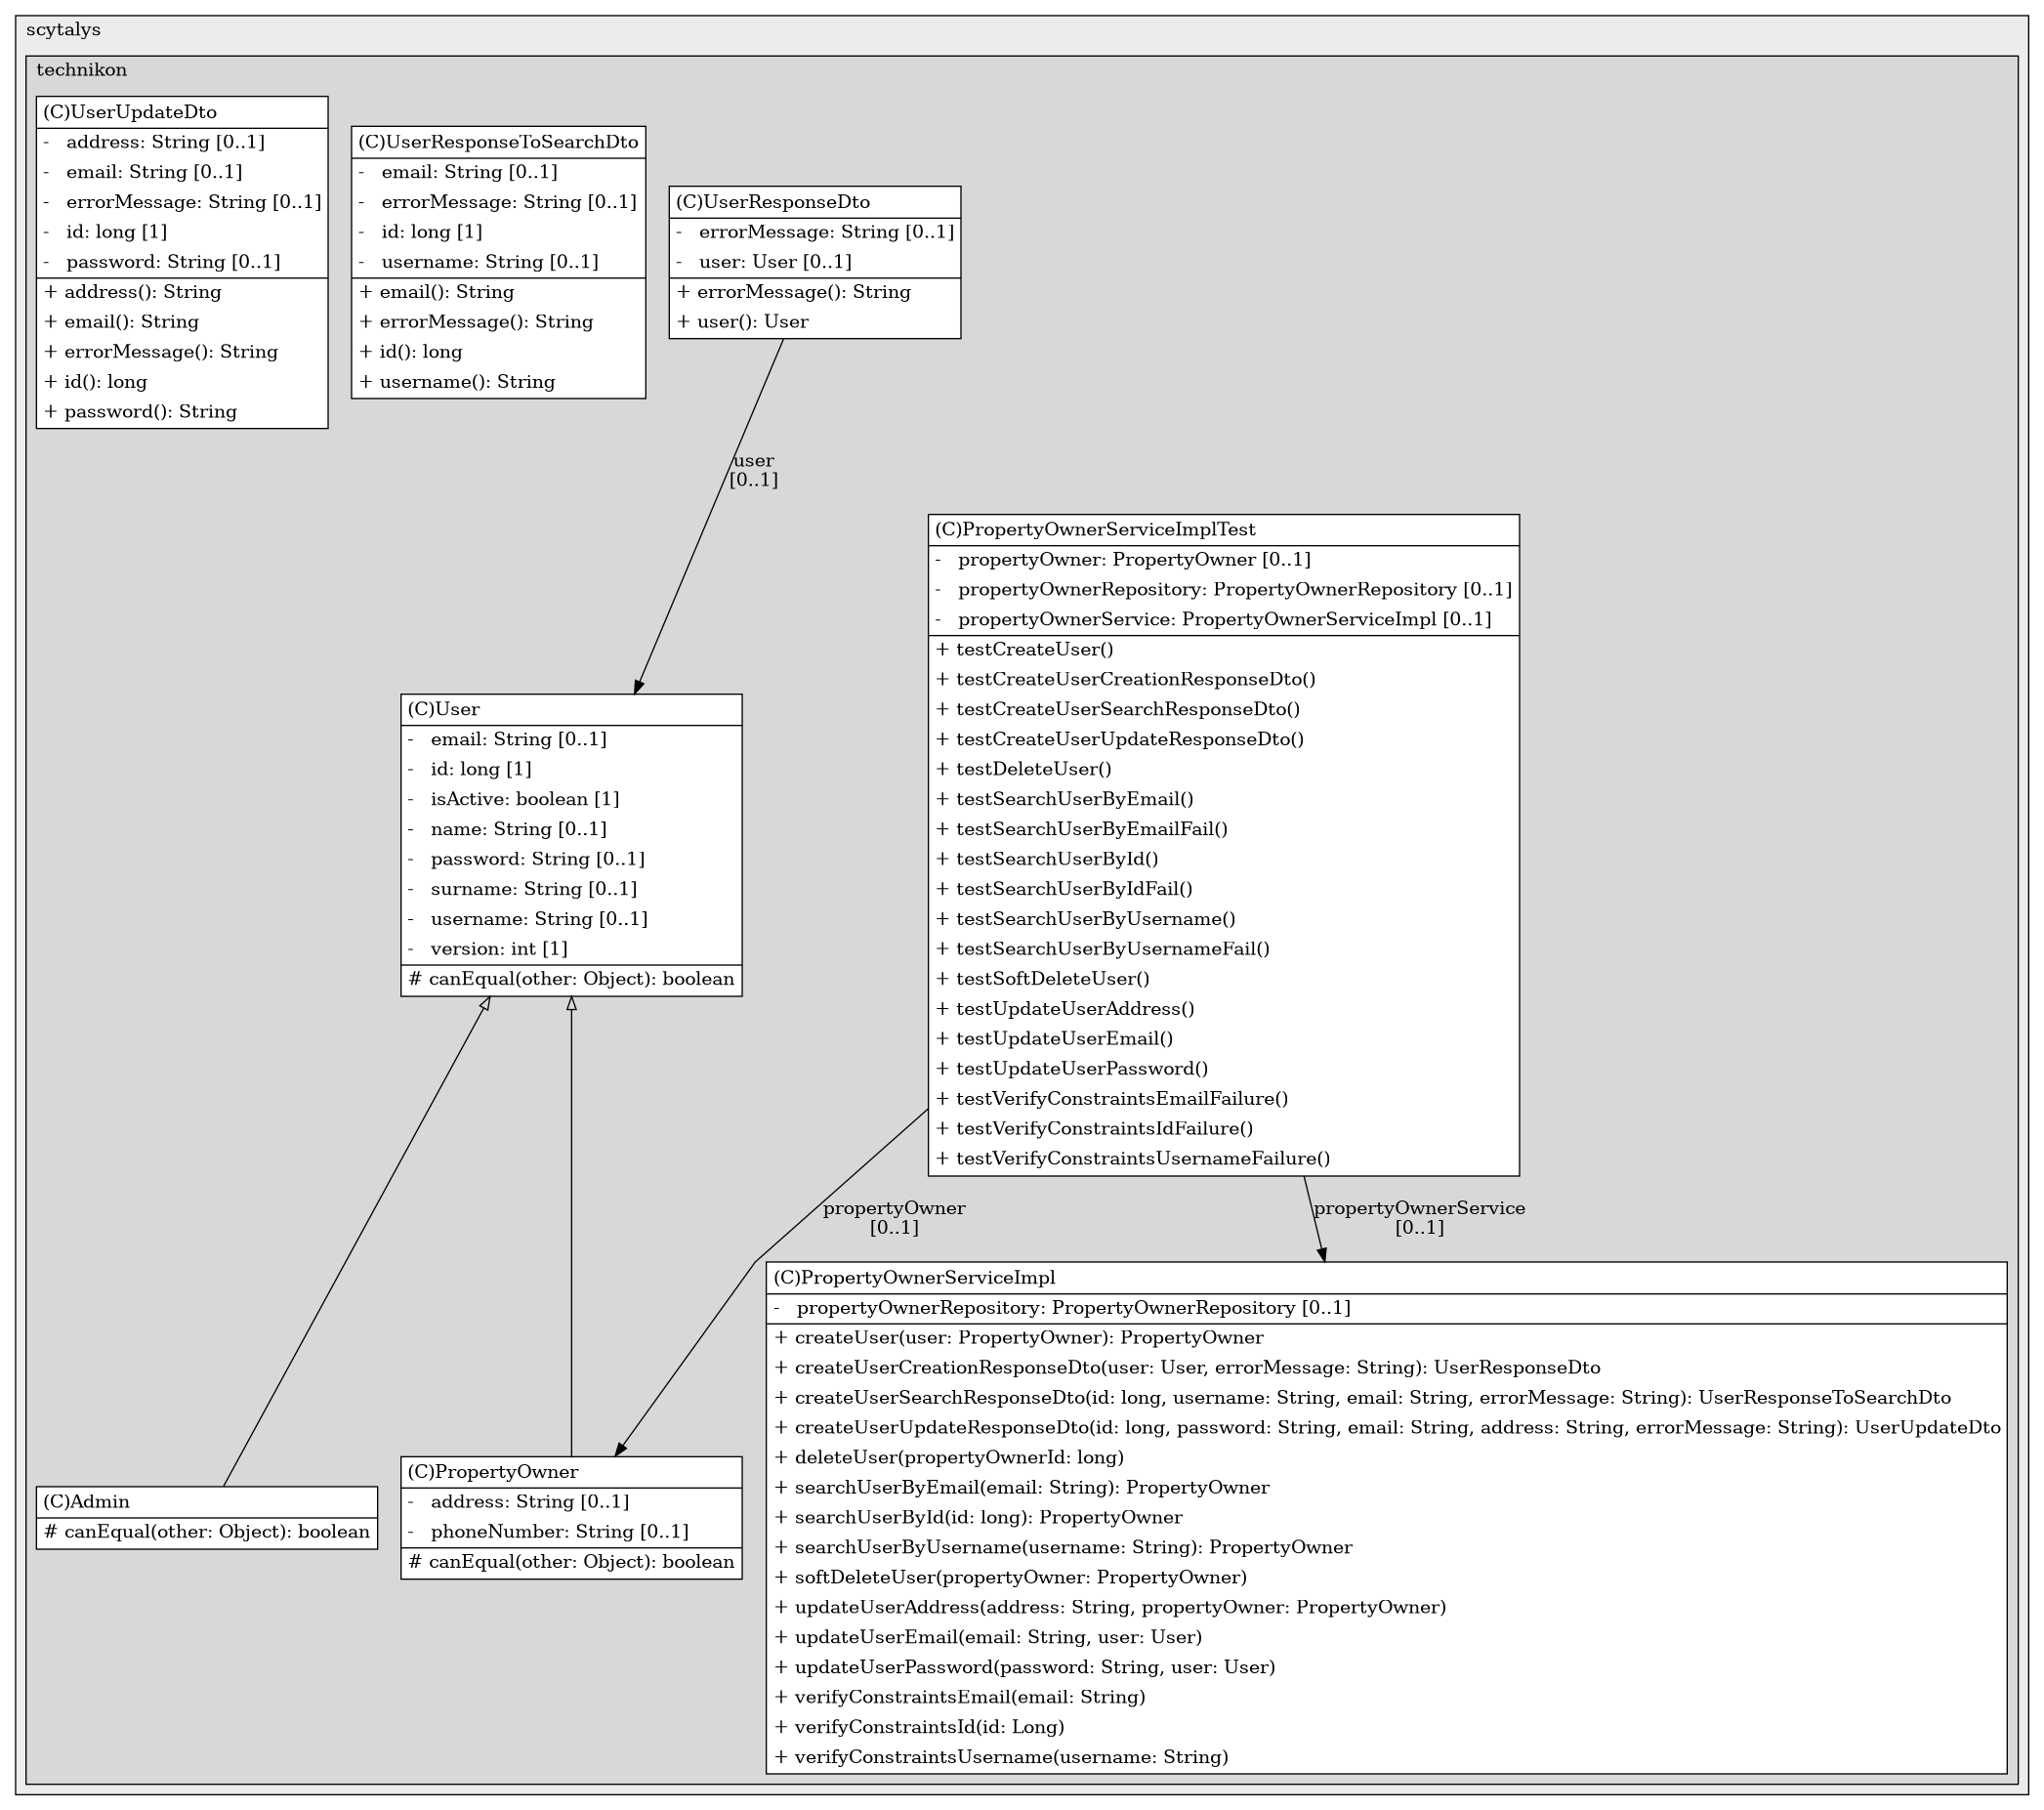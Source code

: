 @startuml

/' diagram meta data start
config=StructureConfiguration;
{
  "projectClassification": {
    "searchMode": "OpenProject", // OpenProject, AllProjects
    "includedProjects": "",
    "pathEndKeywords": "*.impl",
    "isClientPath": "",
    "isClientName": "",
    "isTestPath": "",
    "isTestName": "",
    "isMappingPath": "",
    "isMappingName": "",
    "isDataAccessPath": "",
    "isDataAccessName": "",
    "isDataStructurePath": "",
    "isDataStructureName": "",
    "isInterfaceStructuresPath": "",
    "isInterfaceStructuresName": "",
    "isEntryPointPath": "",
    "isEntryPointName": "",
    "treatFinalFieldsAsMandatory": false
  },
  "graphRestriction": {
    "classPackageExcludeFilter": "",
    "classPackageIncludeFilter": "",
    "classNameExcludeFilter": "",
    "classNameIncludeFilter": "",
    "methodNameExcludeFilter": "",
    "methodNameIncludeFilter": "",
    "removeByInheritance": "", // inheritance/annotation based filtering is done in a second step
    "removeByAnnotation": "",
    "removeByClassPackage": "", // cleanup the graph after inheritance/annotation based filtering is done
    "removeByClassName": "",
    "cutMappings": false,
    "cutEnum": true,
    "cutTests": true,
    "cutClient": true,
    "cutDataAccess": false,
    "cutInterfaceStructures": false,
    "cutDataStructures": false,
    "cutGetterAndSetter": true,
    "cutConstructors": true
  },
  "graphTraversal": {
    "forwardDepth": 6,
    "backwardDepth": 6,
    "classPackageExcludeFilter": "",
    "classPackageIncludeFilter": "",
    "classNameExcludeFilter": "",
    "classNameIncludeFilter": "",
    "methodNameExcludeFilter": "",
    "methodNameIncludeFilter": "",
    "hideMappings": false,
    "hideDataStructures": false,
    "hidePrivateMethods": true,
    "hideInterfaceCalls": true, // indirection: implementation -> interface (is hidden) -> implementation
    "onlyShowApplicationEntryPoints": false, // root node is included
    "useMethodCallsForStructureDiagram": "ForwardOnly" // ForwardOnly, BothDirections, No
  },
  "details": {
    "aggregation": "GroupByClass", // ByClass, GroupByClass, None
    "showClassGenericTypes": true,
    "showMethods": true,
    "showMethodParameterNames": true,
    "showMethodParameterTypes": true,
    "showMethodReturnType": true,
    "showPackageLevels": 2,
    "showDetailedClassStructure": true
  },
  "rootClass": "com.scytalys.technikon.service.impl.PropertyOwnerServiceImplTest",
  "extensionCallbackMethod": "" // qualified.class.name#methodName - signature: public static String method(String)
}
diagram meta data end '/



digraph g {
    rankdir="TB"
    splines=polyline
    

'nodes 
subgraph cluster_197470096 { 
   	label=scytalys
	labeljust=l
	fillcolor="#ececec"
	style=filled
   
   subgraph cluster_882458853 { 
   	label=technikon
	labeljust=l
	fillcolor="#d8d8d8"
	style=filled
   
   Admin25216822[
	label=<<TABLE BORDER="1" CELLBORDER="0" CELLPADDING="4" CELLSPACING="0">
<TR><TD ALIGN="LEFT" >(C)Admin</TD></TR>
<HR/>
<TR><TD ALIGN="LEFT" ># canEqual(other: Object): boolean</TD></TR>
</TABLE>>
	style=filled
	margin=0
	shape=plaintext
	fillcolor="#FFFFFF"
];

PropertyOwner25216822[
	label=<<TABLE BORDER="1" CELLBORDER="0" CELLPADDING="4" CELLSPACING="0">
<TR><TD ALIGN="LEFT" >(C)PropertyOwner</TD></TR>
<HR/>
<TR><TD ALIGN="LEFT" >-   address: String [0..1]</TD></TR>
<TR><TD ALIGN="LEFT" >-   phoneNumber: String [0..1]</TD></TR>
<HR/>
<TR><TD ALIGN="LEFT" ># canEqual(other: Object): boolean</TD></TR>
</TABLE>>
	style=filled
	margin=0
	shape=plaintext
	fillcolor="#FFFFFF"
];

PropertyOwnerServiceImpl124484289[
	label=<<TABLE BORDER="1" CELLBORDER="0" CELLPADDING="4" CELLSPACING="0">
<TR><TD ALIGN="LEFT" >(C)PropertyOwnerServiceImpl</TD></TR>
<HR/>
<TR><TD ALIGN="LEFT" >-   propertyOwnerRepository: PropertyOwnerRepository [0..1]</TD></TR>
<HR/>
<TR><TD ALIGN="LEFT" >+ createUser(user: PropertyOwner): PropertyOwner</TD></TR>
<TR><TD ALIGN="LEFT" >+ createUserCreationResponseDto(user: User, errorMessage: String): UserResponseDto</TD></TR>
<TR><TD ALIGN="LEFT" >+ createUserSearchResponseDto(id: long, username: String, email: String, errorMessage: String): UserResponseToSearchDto</TD></TR>
<TR><TD ALIGN="LEFT" >+ createUserUpdateResponseDto(id: long, password: String, email: String, address: String, errorMessage: String): UserUpdateDto</TD></TR>
<TR><TD ALIGN="LEFT" >+ deleteUser(propertyOwnerId: long)</TD></TR>
<TR><TD ALIGN="LEFT" >+ searchUserByEmail(email: String): PropertyOwner</TD></TR>
<TR><TD ALIGN="LEFT" >+ searchUserById(id: long): PropertyOwner</TD></TR>
<TR><TD ALIGN="LEFT" >+ searchUserByUsername(username: String): PropertyOwner</TD></TR>
<TR><TD ALIGN="LEFT" >+ softDeleteUser(propertyOwner: PropertyOwner)</TD></TR>
<TR><TD ALIGN="LEFT" >+ updateUserAddress(address: String, propertyOwner: PropertyOwner)</TD></TR>
<TR><TD ALIGN="LEFT" >+ updateUserEmail(email: String, user: User)</TD></TR>
<TR><TD ALIGN="LEFT" >+ updateUserPassword(password: String, user: User)</TD></TR>
<TR><TD ALIGN="LEFT" >+ verifyConstraintsEmail(email: String)</TD></TR>
<TR><TD ALIGN="LEFT" >+ verifyConstraintsId(id: Long)</TD></TR>
<TR><TD ALIGN="LEFT" >+ verifyConstraintsUsername(username: String)</TD></TR>
</TABLE>>
	style=filled
	margin=0
	shape=plaintext
	fillcolor="#FFFFFF"
];

PropertyOwnerServiceImplTest124484289[
	label=<<TABLE BORDER="1" CELLBORDER="0" CELLPADDING="4" CELLSPACING="0">
<TR><TD ALIGN="LEFT" >(C)PropertyOwnerServiceImplTest</TD></TR>
<HR/>
<TR><TD ALIGN="LEFT" >-   propertyOwner: PropertyOwner [0..1]</TD></TR>
<TR><TD ALIGN="LEFT" >-   propertyOwnerRepository: PropertyOwnerRepository [0..1]</TD></TR>
<TR><TD ALIGN="LEFT" >-   propertyOwnerService: PropertyOwnerServiceImpl [0..1]</TD></TR>
<HR/>
<TR><TD ALIGN="LEFT" >+ testCreateUser()</TD></TR>
<TR><TD ALIGN="LEFT" >+ testCreateUserCreationResponseDto()</TD></TR>
<TR><TD ALIGN="LEFT" >+ testCreateUserSearchResponseDto()</TD></TR>
<TR><TD ALIGN="LEFT" >+ testCreateUserUpdateResponseDto()</TD></TR>
<TR><TD ALIGN="LEFT" >+ testDeleteUser()</TD></TR>
<TR><TD ALIGN="LEFT" >+ testSearchUserByEmail()</TD></TR>
<TR><TD ALIGN="LEFT" >+ testSearchUserByEmailFail()</TD></TR>
<TR><TD ALIGN="LEFT" >+ testSearchUserById()</TD></TR>
<TR><TD ALIGN="LEFT" >+ testSearchUserByIdFail()</TD></TR>
<TR><TD ALIGN="LEFT" >+ testSearchUserByUsername()</TD></TR>
<TR><TD ALIGN="LEFT" >+ testSearchUserByUsernameFail()</TD></TR>
<TR><TD ALIGN="LEFT" >+ testSoftDeleteUser()</TD></TR>
<TR><TD ALIGN="LEFT" >+ testUpdateUserAddress()</TD></TR>
<TR><TD ALIGN="LEFT" >+ testUpdateUserEmail()</TD></TR>
<TR><TD ALIGN="LEFT" >+ testUpdateUserPassword()</TD></TR>
<TR><TD ALIGN="LEFT" >+ testVerifyConstraintsEmailFailure()</TD></TR>
<TR><TD ALIGN="LEFT" >+ testVerifyConstraintsIdFailure()</TD></TR>
<TR><TD ALIGN="LEFT" >+ testVerifyConstraintsUsernameFailure()</TD></TR>
</TABLE>>
	style=filled
	margin=0
	shape=plaintext
	fillcolor="#FFFFFF"
];

User25216822[
	label=<<TABLE BORDER="1" CELLBORDER="0" CELLPADDING="4" CELLSPACING="0">
<TR><TD ALIGN="LEFT" >(C)User</TD></TR>
<HR/>
<TR><TD ALIGN="LEFT" >-   email: String [0..1]</TD></TR>
<TR><TD ALIGN="LEFT" >-   id: long [1]</TD></TR>
<TR><TD ALIGN="LEFT" >-   isActive: boolean [1]</TD></TR>
<TR><TD ALIGN="LEFT" >-   name: String [0..1]</TD></TR>
<TR><TD ALIGN="LEFT" >-   password: String [0..1]</TD></TR>
<TR><TD ALIGN="LEFT" >-   surname: String [0..1]</TD></TR>
<TR><TD ALIGN="LEFT" >-   username: String [0..1]</TD></TR>
<TR><TD ALIGN="LEFT" >-   version: int [1]</TD></TR>
<HR/>
<TR><TD ALIGN="LEFT" ># canEqual(other: Object): boolean</TD></TR>
</TABLE>>
	style=filled
	margin=0
	shape=plaintext
	fillcolor="#FFFFFF"
];

UserResponseDto686682215[
	label=<<TABLE BORDER="1" CELLBORDER="0" CELLPADDING="4" CELLSPACING="0">
<TR><TD ALIGN="LEFT" >(C)UserResponseDto</TD></TR>
<HR/>
<TR><TD ALIGN="LEFT" >-   errorMessage: String [0..1]</TD></TR>
<TR><TD ALIGN="LEFT" >-   user: User [0..1]</TD></TR>
<HR/>
<TR><TD ALIGN="LEFT" >+ errorMessage(): String</TD></TR>
<TR><TD ALIGN="LEFT" >+ user(): User</TD></TR>
</TABLE>>
	style=filled
	margin=0
	shape=plaintext
	fillcolor="#FFFFFF"
];

UserResponseToSearchDto686682215[
	label=<<TABLE BORDER="1" CELLBORDER="0" CELLPADDING="4" CELLSPACING="0">
<TR><TD ALIGN="LEFT" >(C)UserResponseToSearchDto</TD></TR>
<HR/>
<TR><TD ALIGN="LEFT" >-   email: String [0..1]</TD></TR>
<TR><TD ALIGN="LEFT" >-   errorMessage: String [0..1]</TD></TR>
<TR><TD ALIGN="LEFT" >-   id: long [1]</TD></TR>
<TR><TD ALIGN="LEFT" >-   username: String [0..1]</TD></TR>
<HR/>
<TR><TD ALIGN="LEFT" >+ email(): String</TD></TR>
<TR><TD ALIGN="LEFT" >+ errorMessage(): String</TD></TR>
<TR><TD ALIGN="LEFT" >+ id(): long</TD></TR>
<TR><TD ALIGN="LEFT" >+ username(): String</TD></TR>
</TABLE>>
	style=filled
	margin=0
	shape=plaintext
	fillcolor="#FFFFFF"
];

UserUpdateDto686682215[
	label=<<TABLE BORDER="1" CELLBORDER="0" CELLPADDING="4" CELLSPACING="0">
<TR><TD ALIGN="LEFT" >(C)UserUpdateDto</TD></TR>
<HR/>
<TR><TD ALIGN="LEFT" >-   address: String [0..1]</TD></TR>
<TR><TD ALIGN="LEFT" >-   email: String [0..1]</TD></TR>
<TR><TD ALIGN="LEFT" >-   errorMessage: String [0..1]</TD></TR>
<TR><TD ALIGN="LEFT" >-   id: long [1]</TD></TR>
<TR><TD ALIGN="LEFT" >-   password: String [0..1]</TD></TR>
<HR/>
<TR><TD ALIGN="LEFT" >+ address(): String</TD></TR>
<TR><TD ALIGN="LEFT" >+ email(): String</TD></TR>
<TR><TD ALIGN="LEFT" >+ errorMessage(): String</TD></TR>
<TR><TD ALIGN="LEFT" >+ id(): long</TD></TR>
<TR><TD ALIGN="LEFT" >+ password(): String</TD></TR>
</TABLE>>
	style=filled
	margin=0
	shape=plaintext
	fillcolor="#FFFFFF"
];
} 
} 

'edges    
PropertyOwnerServiceImplTest124484289 -> PropertyOwner25216822[label="propertyOwner
[0..1]"];
PropertyOwnerServiceImplTest124484289 -> PropertyOwnerServiceImpl124484289[label="propertyOwnerService
[0..1]"];
User25216822 -> Admin25216822[arrowhead=none, arrowtail=empty, dir=both];
User25216822 -> PropertyOwner25216822[arrowhead=none, arrowtail=empty, dir=both];
UserResponseDto686682215 -> User25216822[label="user
[0..1]"];
    
}
@enduml